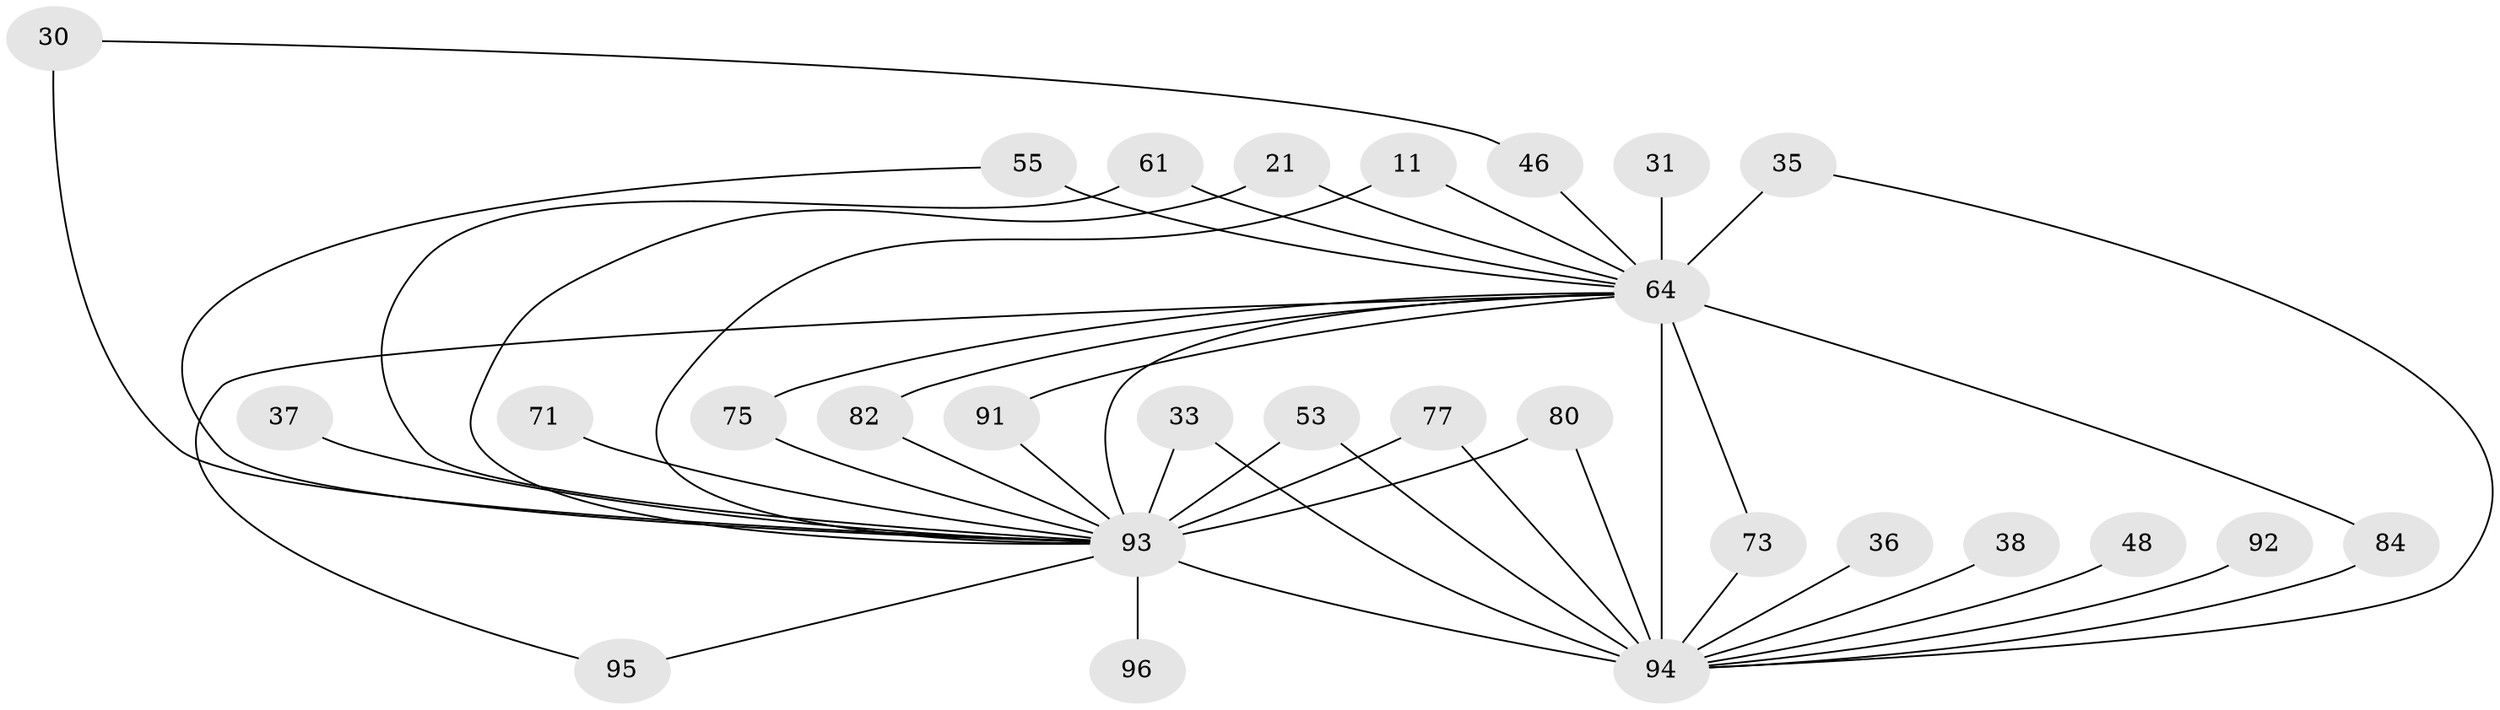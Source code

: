 // original degree distribution, {20: 0.010416666666666666, 29: 0.010416666666666666, 16: 0.03125, 17: 0.010416666666666666, 27: 0.020833333333333332, 14: 0.010416666666666666, 24: 0.010416666666666666, 2: 0.53125, 4: 0.09375, 3: 0.20833333333333334, 5: 0.0625}
// Generated by graph-tools (version 1.1) at 2025/47/03/04/25 21:47:57]
// undirected, 28 vertices, 44 edges
graph export_dot {
graph [start="1"]
  node [color=gray90,style=filled];
  11;
  21;
  30 [super="+25"];
  31;
  33;
  35 [super="+32"];
  36;
  37;
  38;
  46;
  48;
  53;
  55 [super="+18"];
  61;
  64 [super="+44+62"];
  71;
  73 [super="+13"];
  75 [super="+51+65+52"];
  77;
  80;
  82;
  84;
  91 [super="+28+83"];
  92;
  93 [super="+76+90+63"];
  94 [super="+67+89+86+88"];
  95 [super="+40"];
  96;
  11 -- 64;
  11 -- 93;
  21 -- 64;
  21 -- 93;
  30 -- 46;
  30 -- 93 [weight=3];
  31 -- 64 [weight=2];
  33 -- 93;
  33 -- 94;
  35 -- 64 [weight=2];
  35 -- 94;
  36 -- 94;
  37 -- 93 [weight=2];
  38 -- 94 [weight=2];
  46 -- 64;
  48 -- 94 [weight=2];
  53 -- 93;
  53 -- 94;
  55 -- 64 [weight=2];
  55 -- 93;
  61 -- 64;
  61 -- 93;
  64 -- 73;
  64 -- 75 [weight=7];
  64 -- 82;
  64 -- 84;
  64 -- 91 [weight=2];
  64 -- 93 [weight=14];
  64 -- 94 [weight=30];
  64 -- 95 [weight=2];
  71 -- 93 [weight=2];
  73 -- 94 [weight=2];
  75 -- 93 [weight=2];
  77 -- 93;
  77 -- 94;
  80 -- 93;
  80 -- 94;
  82 -- 93;
  84 -- 94;
  91 -- 93 [weight=5];
  92 -- 94 [weight=2];
  93 -- 94 [weight=31];
  93 -- 96 [weight=2];
  93 -- 95 [weight=2];
}
